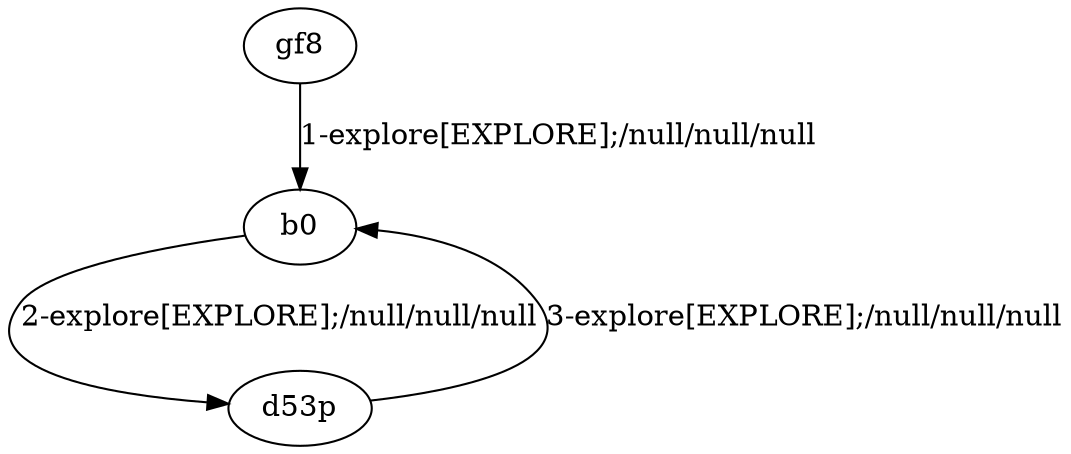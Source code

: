 # Total number of goals covered by this test: 1
# d53p --> b0

digraph g {
"gf8" -> "b0" [label = "1-explore[EXPLORE];/null/null/null"];
"b0" -> "d53p" [label = "2-explore[EXPLORE];/null/null/null"];
"d53p" -> "b0" [label = "3-explore[EXPLORE];/null/null/null"];
}